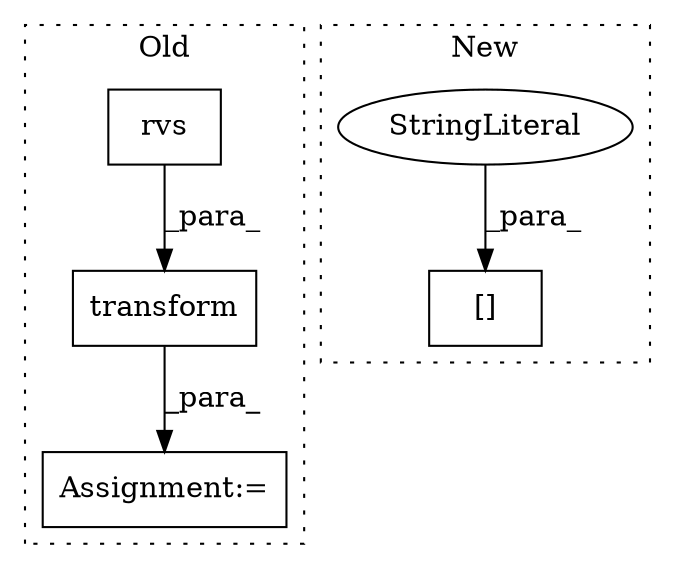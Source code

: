 digraph G {
subgraph cluster0 {
1 [label="rvs" a="32" s="3432,3470" l="4,1" shape="box"];
3 [label="Assignment:=" a="7" s="4273" l="1" shape="box"];
5 [label="transform" a="32" s="3411,3471" l="10,1" shape="box"];
label = "Old";
style="dotted";
}
subgraph cluster1 {
2 [label="[]" a="2" s="3323,3386" l="22,1" shape="box"];
4 [label="StringLiteral" a="45" s="3345" l="41" shape="ellipse"];
label = "New";
style="dotted";
}
1 -> 5 [label="_para_"];
4 -> 2 [label="_para_"];
5 -> 3 [label="_para_"];
}